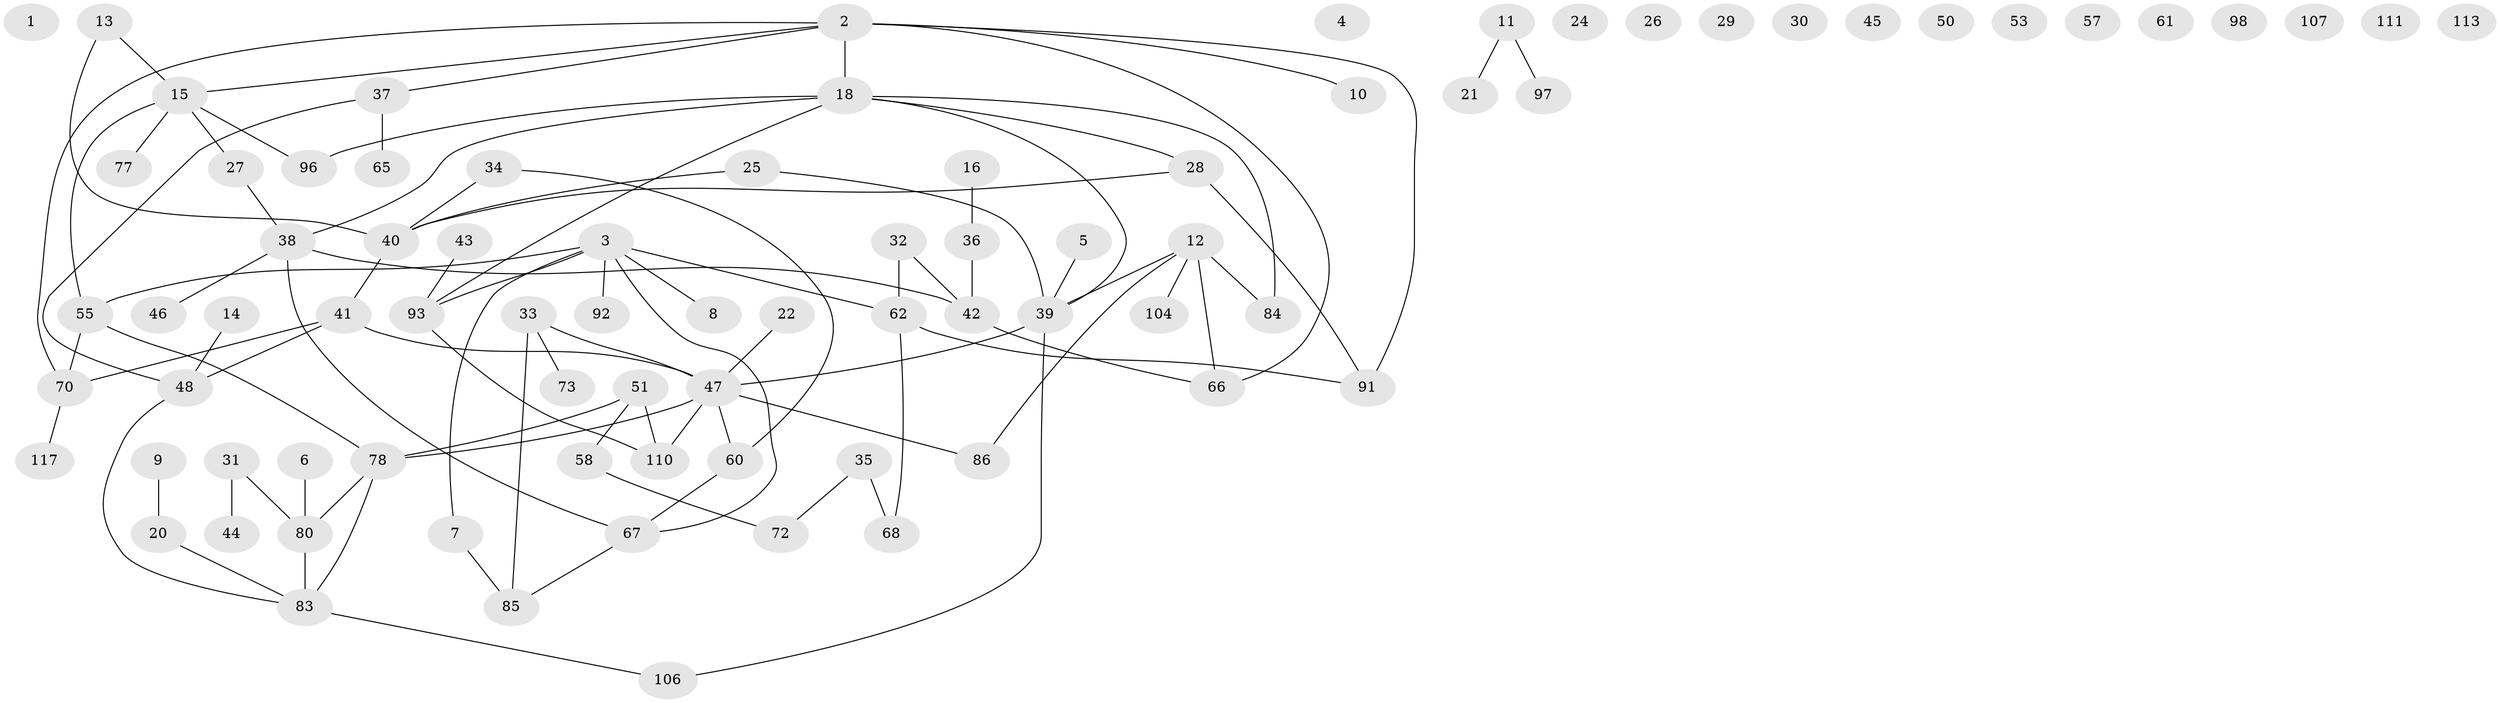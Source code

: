 // original degree distribution, {0: 0.1282051282051282, 6: 0.017094017094017096, 4: 0.1111111111111111, 1: 0.21367521367521367, 2: 0.29914529914529914, 5: 0.03418803418803419, 3: 0.1794871794871795, 7: 0.017094017094017096}
// Generated by graph-tools (version 1.1) at 2025/41/03/06/25 10:41:21]
// undirected, 81 vertices, 92 edges
graph export_dot {
graph [start="1"]
  node [color=gray90,style=filled];
  1;
  2 [super="+89"];
  3 [super="+23"];
  4;
  5 [super="+99"];
  6;
  7 [super="+19"];
  8;
  9;
  10 [super="+17"];
  11 [super="+56"];
  12 [super="+102"];
  13 [super="+54"];
  14 [super="+81"];
  15 [super="+75"];
  16;
  18 [super="+69"];
  20 [super="+49"];
  21;
  22 [super="+87"];
  24;
  25 [super="+115"];
  26;
  27 [super="+74"];
  28;
  29;
  30;
  31;
  32;
  33 [super="+101"];
  34;
  35 [super="+76"];
  36 [super="+64"];
  37;
  38 [super="+90"];
  39 [super="+109"];
  40 [super="+59"];
  41;
  42 [super="+88"];
  43;
  44 [super="+100"];
  45;
  46;
  47 [super="+63"];
  48 [super="+52"];
  50;
  51;
  53;
  55 [super="+82"];
  57;
  58;
  60;
  61;
  62 [super="+95"];
  65;
  66 [super="+112"];
  67 [super="+71"];
  68;
  70 [super="+79"];
  72;
  73;
  77;
  78 [super="+116"];
  80 [super="+108"];
  83 [super="+94"];
  84;
  85;
  86 [super="+103"];
  91 [super="+114"];
  92;
  93 [super="+105"];
  96;
  97;
  98;
  104;
  106;
  107;
  110;
  111;
  113;
  117;
  2 -- 37;
  2 -- 91;
  2 -- 70;
  2 -- 15;
  2 -- 66;
  2 -- 18;
  2 -- 10;
  3 -- 8;
  3 -- 62;
  3 -- 55;
  3 -- 7;
  3 -- 92;
  3 -- 93;
  3 -- 67;
  5 -- 39;
  6 -- 80;
  7 -- 85;
  9 -- 20;
  11 -- 97;
  11 -- 21;
  12 -- 39;
  12 -- 84;
  12 -- 104;
  12 -- 66;
  12 -- 86;
  13 -- 40;
  13 -- 15;
  14 -- 48;
  15 -- 27;
  15 -- 96;
  15 -- 77;
  15 -- 55;
  16 -- 36;
  18 -- 39;
  18 -- 96;
  18 -- 84;
  18 -- 38;
  18 -- 28;
  18 -- 93;
  20 -- 83;
  22 -- 47;
  25 -- 39;
  25 -- 40;
  27 -- 38;
  28 -- 40;
  28 -- 91;
  31 -- 44;
  31 -- 80;
  32 -- 42;
  32 -- 62;
  33 -- 73;
  33 -- 85;
  33 -- 47;
  34 -- 40;
  34 -- 60;
  35 -- 72;
  35 -- 68;
  36 -- 42;
  37 -- 65;
  37 -- 48;
  38 -- 46;
  38 -- 67;
  38 -- 42;
  39 -- 106;
  39 -- 47;
  40 -- 41;
  41 -- 48;
  41 -- 70;
  41 -- 47;
  42 -- 66;
  43 -- 93;
  47 -- 78;
  47 -- 60;
  47 -- 110;
  47 -- 86;
  48 -- 83;
  51 -- 58;
  51 -- 78;
  51 -- 110;
  55 -- 70;
  55 -- 78;
  58 -- 72;
  60 -- 67;
  62 -- 68;
  62 -- 91;
  67 -- 85;
  70 -- 117;
  78 -- 80;
  78 -- 83;
  80 -- 83;
  83 -- 106;
  93 -- 110;
}
